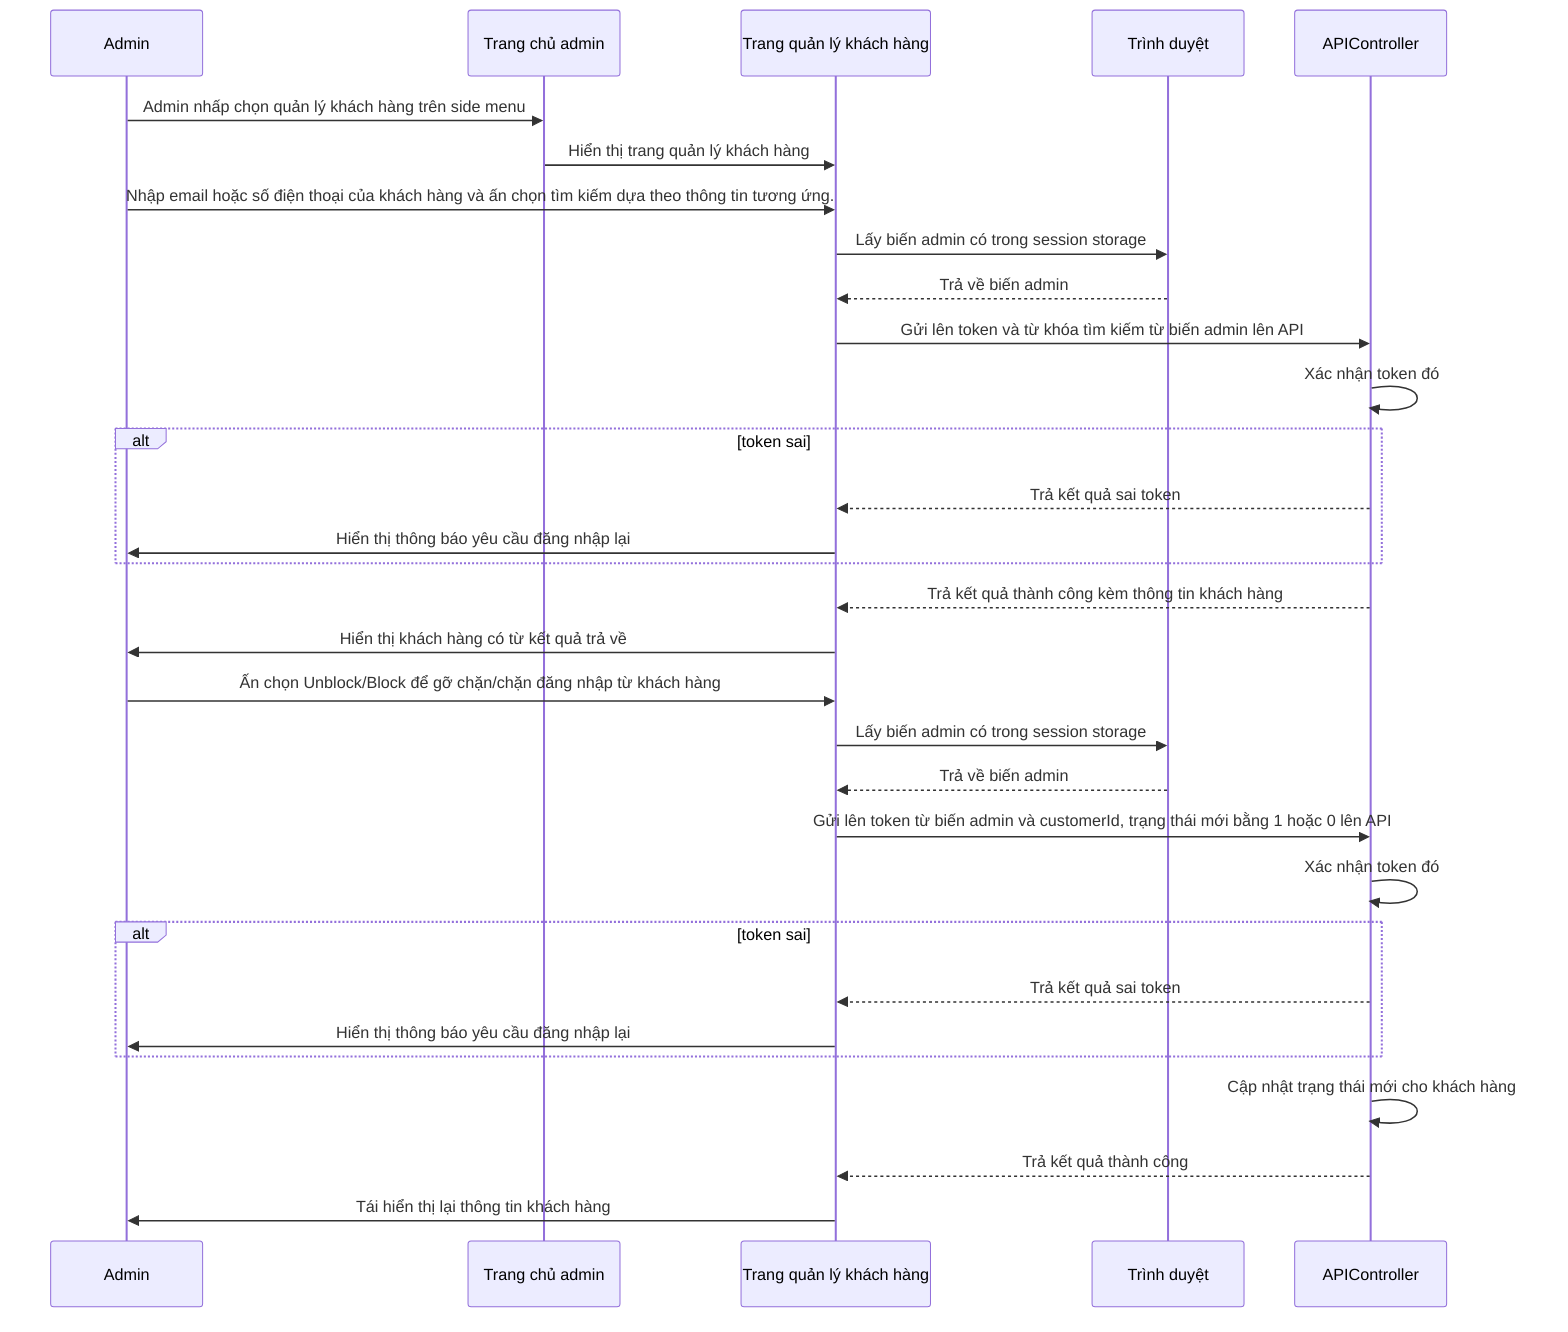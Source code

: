 sequenceDiagram
    Admin ->> Trang chủ admin: Admin nhấp chọn quản lý khách hàng trên side menu
    Trang chủ admin ->> Trang quản lý khách hàng: Hiển thị trang quản lý khách hàng
    Admin ->> Trang quản lý khách hàng: Nhập email hoặc số điện thoại của khách hàng và ấn chọn tìm kiếm dựa theo thông tin tương ứng.
    Trang quản lý khách hàng ->> Trình duyệt: Lấy biến admin có trong session storage
    Trình duyệt -->> Trang quản lý khách hàng: Trả về biến admin
    Trang quản lý khách hàng ->> APIController: Gửi lên token và từ khóa tìm kiếm từ biến admin lên API
    APIController ->> APIController: Xác nhận token đó
    alt token sai
    APIController -->> Trang quản lý khách hàng: Trả kết quả sai token
   Trang quản lý khách hàng ->> Admin: Hiển thị thông báo yêu cầu đăng nhập lại
    end
    APIController -->> Trang quản lý khách hàng: Trả kết quả thành công kèm thông tin khách hàng
    Trang quản lý khách hàng ->> Admin: Hiển thị khách hàng có từ kết quả trả về
    Admin ->> Trang quản lý khách hàng: Ấn chọn Unblock/Block để gỡ chặn/chặn đăng nhập từ khách hàng
    Trang quản lý khách hàng ->> Trình duyệt: Lấy biến admin có trong session storage
    Trình duyệt -->> Trang quản lý khách hàng: Trả về biến admin
    Trang quản lý khách hàng ->> APIController: Gửi lên token từ biến admin và customerId, trạng thái mới bằng 1 hoặc 0 lên API
    APIController ->> APIController: Xác nhận token đó
     alt token sai
    APIController -->> Trang quản lý khách hàng: Trả kết quả sai token
    Trang quản lý khách hàng ->> Admin: Hiển thị thông báo yêu cầu đăng nhập lại
    end
    APIController ->> APIController: Cập nhật trạng thái mới cho khách hàng
    APIController -->> Trang quản lý khách hàng: Trả kết quả thành công
    Trang quản lý khách hàng ->> Admin: Tái hiển thị lại thông tin khách hàng